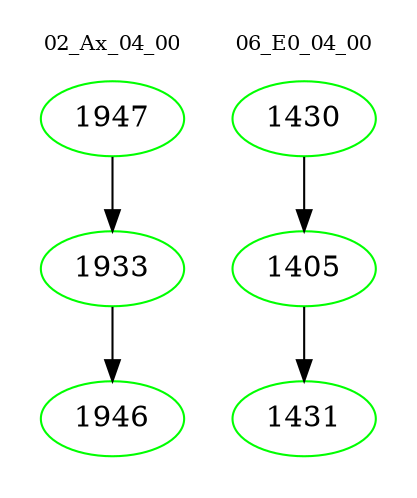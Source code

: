 digraph{
subgraph cluster_0 {
color = white
label = "02_Ax_04_00";
fontsize=10;
T0_1947 [label="1947", color="green"]
T0_1947 -> T0_1933 [color="black"]
T0_1933 [label="1933", color="green"]
T0_1933 -> T0_1946 [color="black"]
T0_1946 [label="1946", color="green"]
}
subgraph cluster_1 {
color = white
label = "06_E0_04_00";
fontsize=10;
T1_1430 [label="1430", color="green"]
T1_1430 -> T1_1405 [color="black"]
T1_1405 [label="1405", color="green"]
T1_1405 -> T1_1431 [color="black"]
T1_1431 [label="1431", color="green"]
}
}
